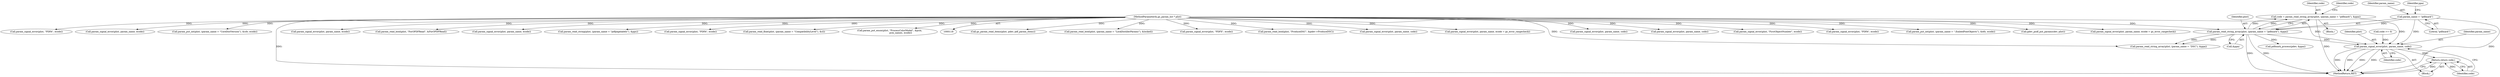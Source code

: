 digraph "0_ghostscript_c3476dde7743761a4e1d39a631716199b696b880@API" {
"1000160" [label="(Call,code = param_read_string_array(plist, (param_name = \"pdfmark\"), &ppa))"];
"1000162" [label="(Call,param_read_string_array(plist, (param_name = \"pdfmark\"), &ppa))"];
"1000121" [label="(MethodParameterIn,gs_param_list * plist)"];
"1000164" [label="(Call,param_name = \"pdfmark\")"];
"1000196" [label="(Call,param_signal_error(plist, param_name, code))"];
"1000200" [label="(Return,return code;)"];
"1000551" [label="(Call,gs_param_read_items(plist, pdev, pdf_param_items))"];
"1000157" [label="(Block,)"];
"1000201" [label="(Identifier,code)"];
"1000160" [label="(Call,code = param_read_string_array(plist, (param_name = \"pdfmark\"), &ppa))"];
"1000166" [label="(Literal,\"pdfmark\")"];
"1000167" [label="(Call,&ppa)"];
"1000317" [label="(Call,param_read_bool(plist, (param_name = \"LockDistillerParams\"), &locked))"];
"1000165" [label="(Identifier,param_name)"];
"1000794" [label="(Call,param_signal_error(plist, \"PDFX\", ecode))"];
"1000698" [label="(Call,param_read_bool(plist, \"ProduceDSC\", &pdev->ProduceDSC))"];
"1000161" [label="(Identifier,code)"];
"1000240" [label="(Call,param_signal_error(plist, param_name, code))"];
"1000391" [label="(Call,param_signal_error(plist, param_name, ecode = gs_error_rangecheck))"];
"1000707" [label="(Call,param_signal_error(plist, param_name, code))"];
"1000199" [label="(Identifier,code)"];
"1001551" [label="(MethodReturn,RET)"];
"1000196" [label="(Call,param_signal_error(plist, param_name, code))"];
"1000307" [label="(Call,param_signal_error(plist, param_name, code))"];
"1000647" [label="(Call,param_signal_error(plist, \"FirstObjectNumber\", ecode))"];
"1000814" [label="(Call,param_signal_error(plist, \"PDFA\", ecode))"];
"1000198" [label="(Identifier,param_name)"];
"1000200" [label="(Return,return code;)"];
"1000164" [label="(Call,param_name = \"pdfmark\")"];
"1000163" [label="(Identifier,plist)"];
"1000339" [label="(Call,param_put_int(plist, (param_name = \".EmbedFontObjects\"), &efo, ecode))"];
"1000959" [label="(Call,gdev_psdf_put_params(dev, plist))"];
"1000359" [label="(Call,param_signal_error(plist, param_name, ecode = gs_error_rangecheck))"];
"1000728" [label="(Call,param_signal_error(plist, \"PDFA\", ecode))"];
"1000185" [label="(Call,pdfmark_process(pdev, &ppa))"];
"1000170" [label="(Identifier,code)"];
"1000328" [label="(Call,param_signal_error(plist, param_name, ecode))"];
"1000372" [label="(Call,param_put_int(plist, (param_name = \"CoreDistVersion\"), &cdv, ecode))"];
"1000412" [label="(Call,param_signal_error(plist, param_name, ecode))"];
"1000197" [label="(Identifier,plist)"];
"1000121" [label="(MethodParameterIn,gs_param_list * plist)"];
"1000168" [label="(Identifier,ppa)"];
"1000563" [label="(Call,param_read_bool(plist, \"ForOPDFRead\", &ForOPDFRead))"];
"1000351" [label="(Call,param_signal_error(plist, param_name, ecode))"];
"1000250" [label="(Call,param_read_string(plist, (param_name = \"pdfpagelabels\"), &pps))"];
"1000776" [label="(Call,param_signal_error(plist, \"PDFA\", ecode))"];
"1000162" [label="(Call,param_read_string_array(plist, (param_name = \"pdfmark\"), &ppa))"];
"1000400" [label="(Call,param_read_float(plist, (param_name = \"CompatibilityLevel\"), &cl))"];
"1000171" [label="(Block,)"];
"1000190" [label="(Call,code >= 0)"];
"1000660" [label="(Call,param_put_enum(plist, \"ProcessColorModel\", &pcm,\n                               pcm_names, ecode))"];
"1000206" [label="(Call,param_read_string_array(plist, (param_name = \"DSC\"), &ppa))"];
"1000160" -> "1000157"  [label="AST: "];
"1000160" -> "1000162"  [label="CFG: "];
"1000161" -> "1000160"  [label="AST: "];
"1000162" -> "1000160"  [label="AST: "];
"1000170" -> "1000160"  [label="CFG: "];
"1000160" -> "1001551"  [label="DDG: "];
"1000162" -> "1000160"  [label="DDG: "];
"1000162" -> "1000160"  [label="DDG: "];
"1000160" -> "1000196"  [label="DDG: "];
"1000162" -> "1000167"  [label="CFG: "];
"1000163" -> "1000162"  [label="AST: "];
"1000164" -> "1000162"  [label="AST: "];
"1000167" -> "1000162"  [label="AST: "];
"1000162" -> "1001551"  [label="DDG: "];
"1000162" -> "1001551"  [label="DDG: "];
"1000121" -> "1000162"  [label="DDG: "];
"1000164" -> "1000162"  [label="DDG: "];
"1000162" -> "1000185"  [label="DDG: "];
"1000162" -> "1000196"  [label="DDG: "];
"1000162" -> "1000206"  [label="DDG: "];
"1000162" -> "1000206"  [label="DDG: "];
"1000121" -> "1000118"  [label="AST: "];
"1000121" -> "1001551"  [label="DDG: "];
"1000121" -> "1000196"  [label="DDG: "];
"1000121" -> "1000206"  [label="DDG: "];
"1000121" -> "1000240"  [label="DDG: "];
"1000121" -> "1000250"  [label="DDG: "];
"1000121" -> "1000307"  [label="DDG: "];
"1000121" -> "1000317"  [label="DDG: "];
"1000121" -> "1000328"  [label="DDG: "];
"1000121" -> "1000339"  [label="DDG: "];
"1000121" -> "1000351"  [label="DDG: "];
"1000121" -> "1000359"  [label="DDG: "];
"1000121" -> "1000372"  [label="DDG: "];
"1000121" -> "1000391"  [label="DDG: "];
"1000121" -> "1000400"  [label="DDG: "];
"1000121" -> "1000412"  [label="DDG: "];
"1000121" -> "1000551"  [label="DDG: "];
"1000121" -> "1000563"  [label="DDG: "];
"1000121" -> "1000647"  [label="DDG: "];
"1000121" -> "1000660"  [label="DDG: "];
"1000121" -> "1000698"  [label="DDG: "];
"1000121" -> "1000707"  [label="DDG: "];
"1000121" -> "1000728"  [label="DDG: "];
"1000121" -> "1000776"  [label="DDG: "];
"1000121" -> "1000794"  [label="DDG: "];
"1000121" -> "1000814"  [label="DDG: "];
"1000121" -> "1000959"  [label="DDG: "];
"1000164" -> "1000166"  [label="CFG: "];
"1000165" -> "1000164"  [label="AST: "];
"1000166" -> "1000164"  [label="AST: "];
"1000168" -> "1000164"  [label="CFG: "];
"1000164" -> "1001551"  [label="DDG: "];
"1000164" -> "1000196"  [label="DDG: "];
"1000196" -> "1000171"  [label="AST: "];
"1000196" -> "1000199"  [label="CFG: "];
"1000197" -> "1000196"  [label="AST: "];
"1000198" -> "1000196"  [label="AST: "];
"1000199" -> "1000196"  [label="AST: "];
"1000201" -> "1000196"  [label="CFG: "];
"1000196" -> "1001551"  [label="DDG: "];
"1000196" -> "1001551"  [label="DDG: "];
"1000196" -> "1001551"  [label="DDG: "];
"1000196" -> "1001551"  [label="DDG: "];
"1000190" -> "1000196"  [label="DDG: "];
"1000196" -> "1000200"  [label="DDG: "];
"1000200" -> "1000171"  [label="AST: "];
"1000200" -> "1000201"  [label="CFG: "];
"1000201" -> "1000200"  [label="AST: "];
"1001551" -> "1000200"  [label="CFG: "];
"1000200" -> "1001551"  [label="DDG: "];
"1000201" -> "1000200"  [label="DDG: "];
}
